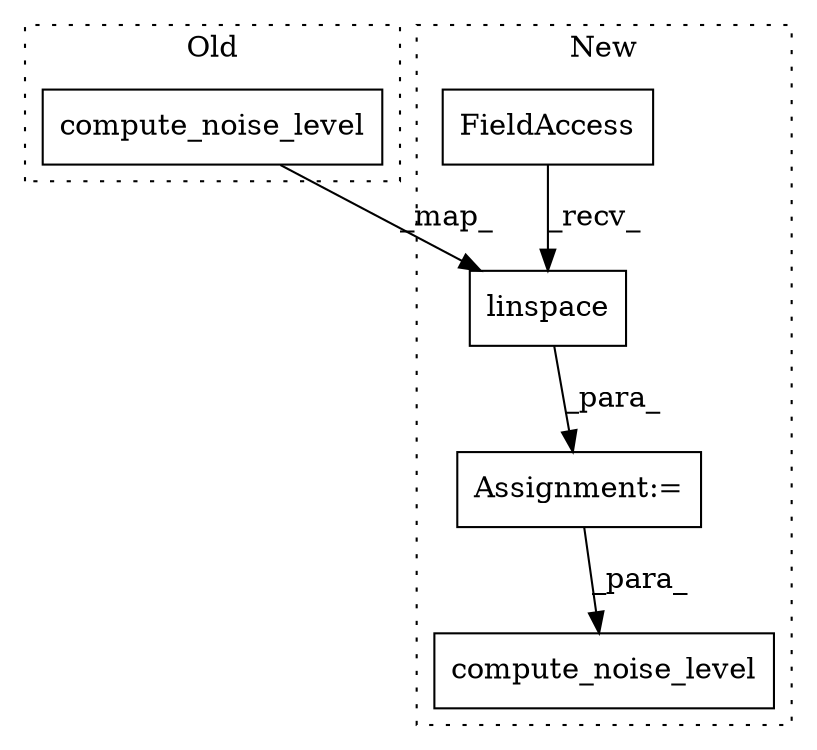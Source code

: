 digraph G {
subgraph cluster0 {
1 [label="compute_noise_level" a="32" s="10651,10750" l="20,1" shape="box"];
label = "Old";
style="dotted";
}
subgraph cluster1 {
2 [label="linspace" a="32" s="10614,10702" l="9,1" shape="box"];
3 [label="compute_noise_level" a="32" s="10763,10788" l="20,1" shape="box"];
4 [label="FieldAccess" a="22" s="10608" l="5" shape="box"];
5 [label="Assignment:=" a="7" s="10607" l="1" shape="box"];
label = "New";
style="dotted";
}
1 -> 2 [label="_map_"];
2 -> 5 [label="_para_"];
4 -> 2 [label="_recv_"];
5 -> 3 [label="_para_"];
}